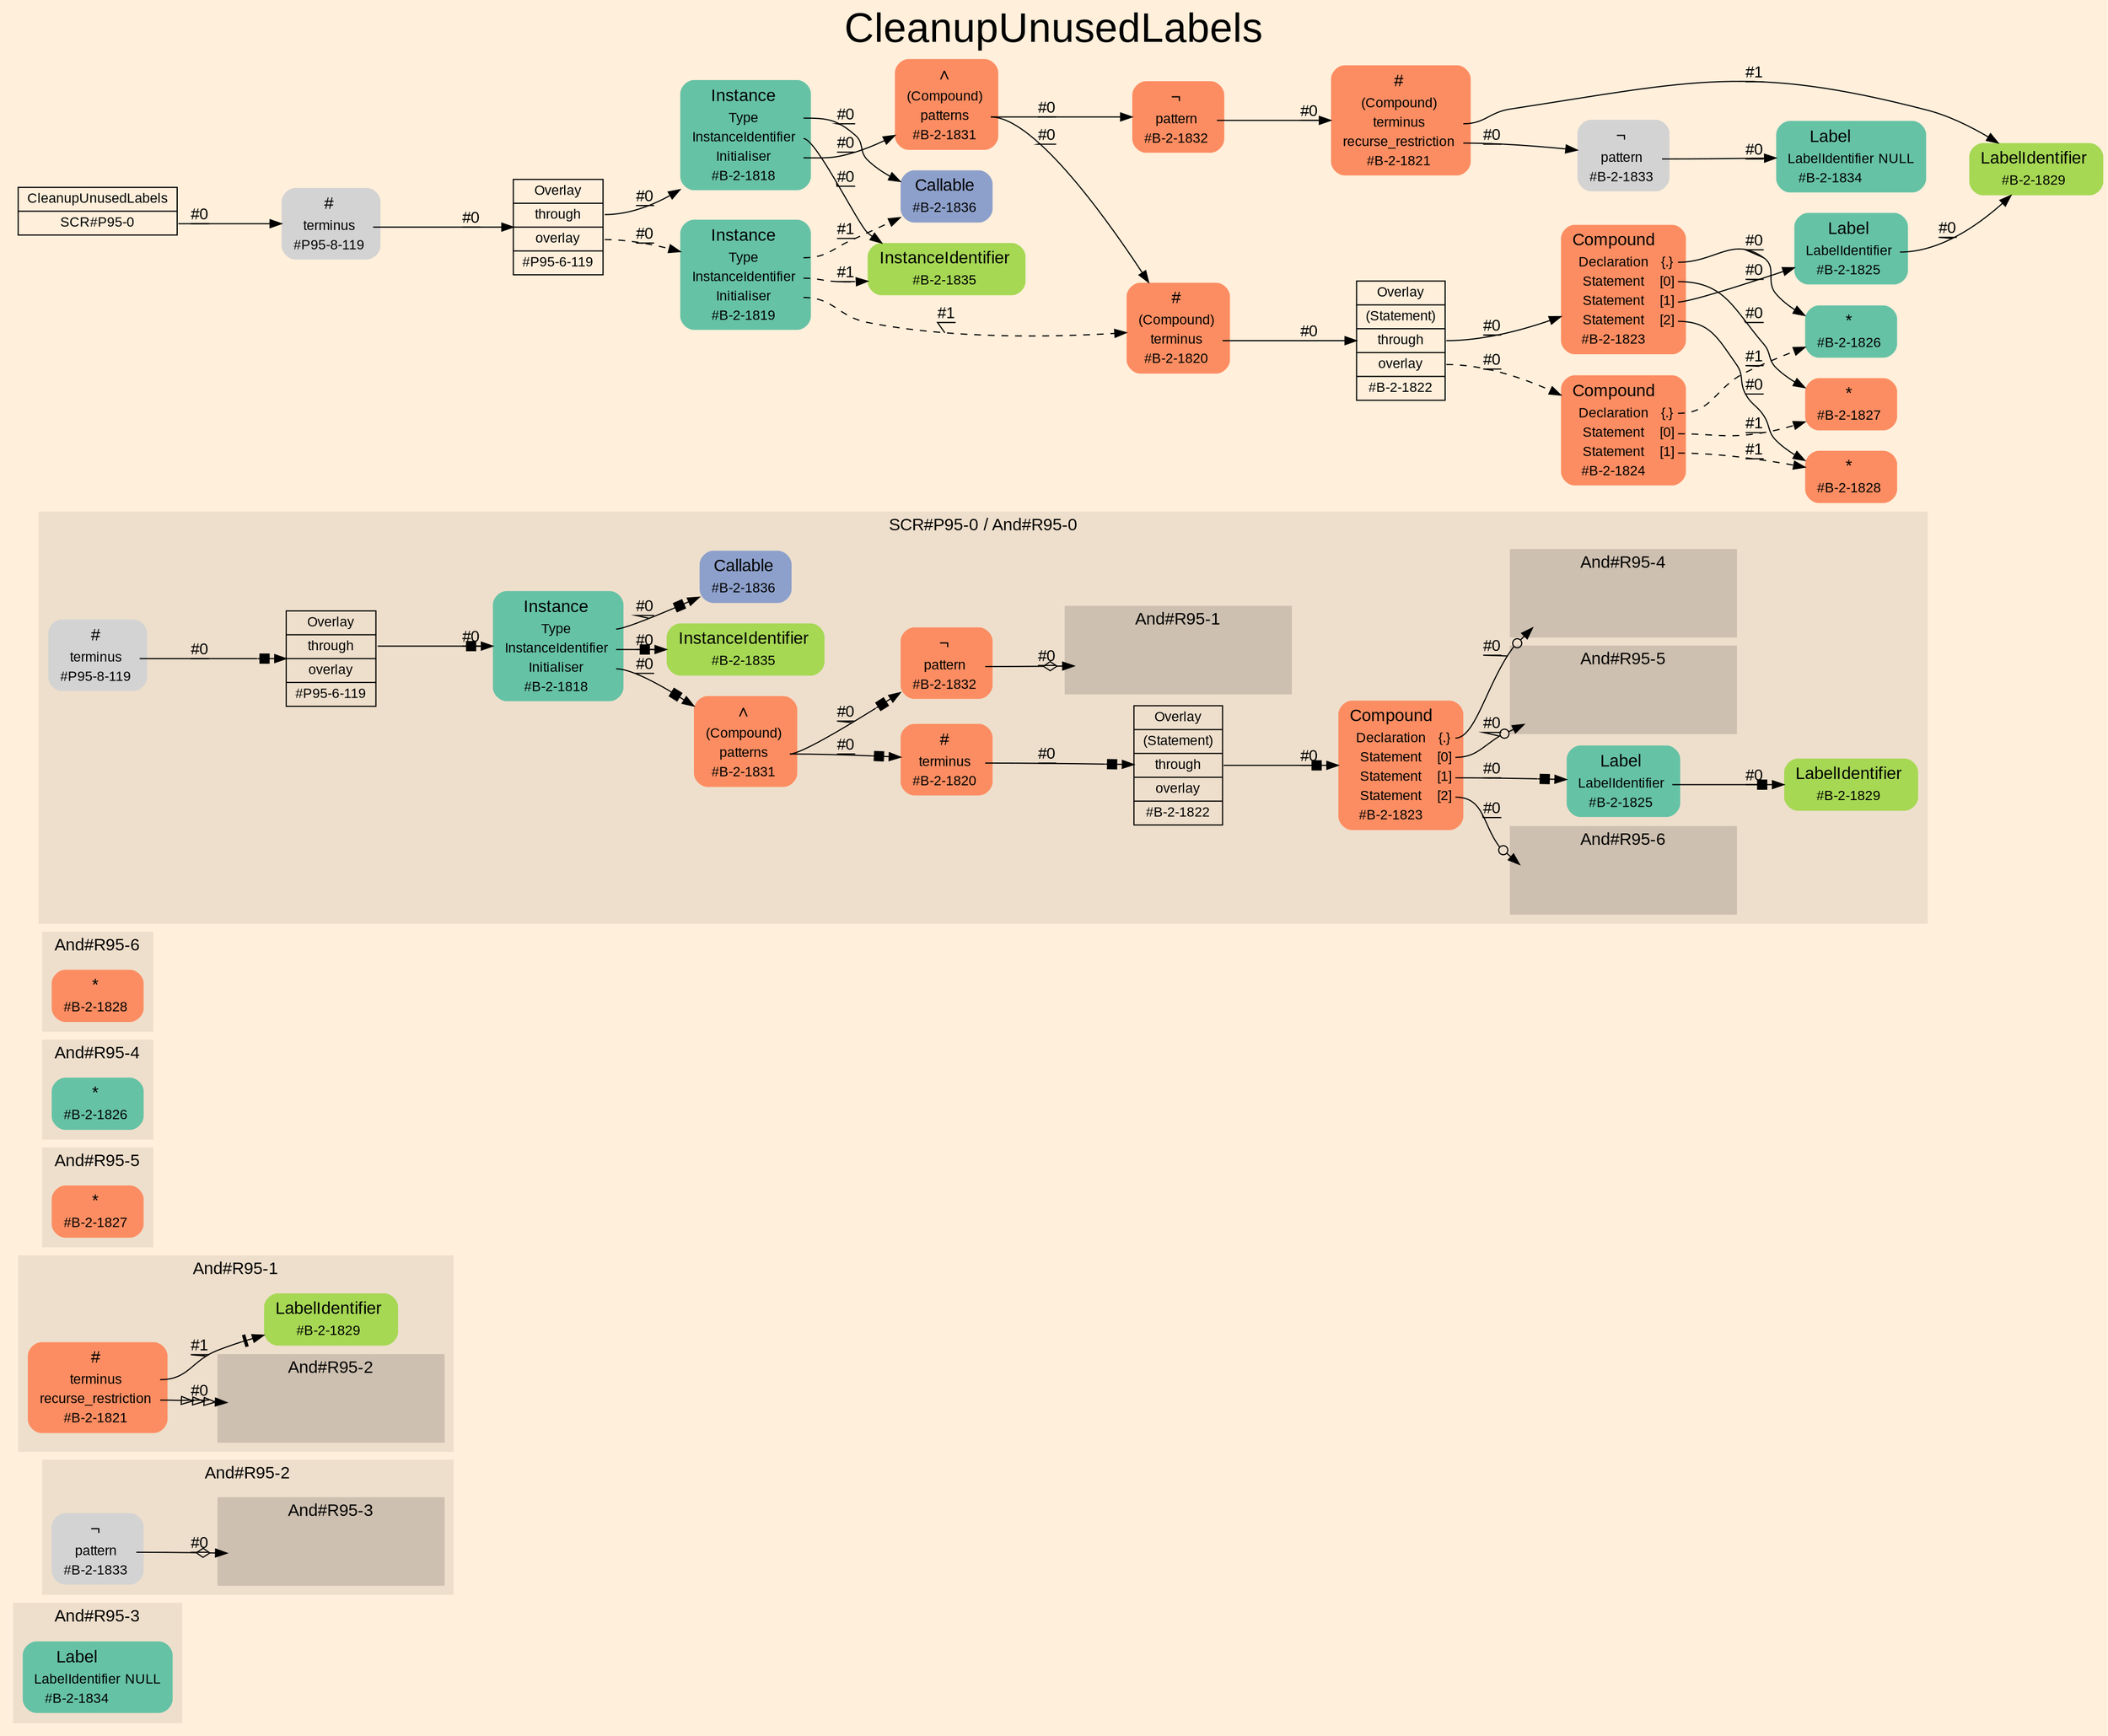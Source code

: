digraph "CleanupUnusedLabels" {
label = "CleanupUnusedLabels"
labelloc = t
fontsize = "36"
graph [
    rankdir = "LR"
    ranksep = 0.3
    bgcolor = antiquewhite1
    color = black
    fontcolor = black
    fontname = "Arial"
];
node [
    fontname = "Arial"
];
edge [
    fontname = "Arial"
];

// -------------------- figure And#R95-3 --------------------
// -------- region And#R95-3 ----------
subgraph "clusterAnd#R95-3" {
    label = "And#R95-3"
    style = "filled"
    color = antiquewhite2
    fontsize = "15"
    // -------- block And#R95-3[#B-2-1834] ----------
    "And#R95-3[#B-2-1834]" [
        shape = "plaintext"
        fillcolor = "/set28/1"
        label = <<TABLE BORDER="0" CELLBORDER="0" CELLSPACING="0">
         <TR><TD><FONT POINT-SIZE="15.0">Label</FONT></TD><TD></TD></TR>
         <TR><TD>LabelIdentifier</TD><TD PORT="port0">NULL</TD></TR>
         <TR><TD>#B-2-1834</TD><TD PORT="port1"></TD></TR>
        </TABLE>>
        style = "rounded,filled"
        fontsize = "12"
    ];
    
}


// -------------------- figure And#R95-2 --------------------
// -------- region And#R95-2 ----------
subgraph "clusterAnd#R95-2" {
    label = "And#R95-2"
    style = "filled"
    color = antiquewhite2
    fontsize = "15"
    // -------- block And#R95-2[#B-2-1833] ----------
    "And#R95-2[#B-2-1833]" [
        shape = "plaintext"
        label = <<TABLE BORDER="0" CELLBORDER="0" CELLSPACING="0">
         <TR><TD><FONT POINT-SIZE="15.0">¬</FONT></TD><TD></TD></TR>
         <TR><TD>pattern</TD><TD PORT="port0"></TD></TR>
         <TR><TD>#B-2-1833</TD><TD PORT="port1"></TD></TR>
        </TABLE>>
        style = "rounded,filled"
        fontsize = "12"
    ];
    
    "And#R95-2[#B-2-1833]":port0 -> "#0->And#R95-2[#B-2-1834]" [
        arrowhead="normalnoneodiamond"
        label = "#0"
        decorate = true
        color = black
        fontcolor = black
    ];
    
    // -------- region And#R95-2[And#R95-3] ----------
    subgraph "clusterAnd#R95-2[And#R95-3]" {
        label = "And#R95-3"
        style = "filled"
        color = antiquewhite3
        fontsize = "15"
        // -------- block #0->And#R95-2[#B-2-1834] ----------
        "#0->And#R95-2[#B-2-1834]" [
            shape = "none"
            style = "invisible"
        ];
        
    }
    
}


// -------------------- figure And#R95-1 --------------------
// -------- block And#R95-1[#B-2-1829] ----------
"And#R95-1[#B-2-1829]" [
    shape = "plaintext"
    fillcolor = "/set28/5"
    label = <<TABLE BORDER="0" CELLBORDER="0" CELLSPACING="0">
     <TR><TD><FONT POINT-SIZE="15.0">LabelIdentifier</FONT></TD><TD></TD></TR>
     <TR><TD>#B-2-1829</TD><TD PORT="port0"></TD></TR>
    </TABLE>>
    style = "rounded,filled"
    fontsize = "12"
];

// -------- region And#R95-1 ----------
subgraph "clusterAnd#R95-1" {
    label = "And#R95-1"
    style = "filled"
    color = antiquewhite2
    fontsize = "15"
    // -------- block And#R95-1[#B-2-1821] ----------
    "And#R95-1[#B-2-1821]" [
        shape = "plaintext"
        fillcolor = "/set28/2"
        label = <<TABLE BORDER="0" CELLBORDER="0" CELLSPACING="0">
         <TR><TD><FONT POINT-SIZE="15.0">#</FONT></TD><TD></TD></TR>
         <TR><TD>terminus</TD><TD PORT="port0"></TD></TR>
         <TR><TD>recurse_restriction</TD><TD PORT="port1"></TD></TR>
         <TR><TD>#B-2-1821</TD><TD PORT="port2"></TD></TR>
        </TABLE>>
        style = "rounded,filled"
        fontsize = "12"
    ];
    
    "And#R95-1[#B-2-1821]":port0 -> "And#R95-1[#B-2-1829]" [
        arrowhead="normalnonetee"
        label = "#1"
        decorate = true
        color = black
        fontcolor = black
    ];
    
    "And#R95-1[#B-2-1821]":port1 -> "#0->And#R95-1[#B-2-1833]" [
        arrowhead="normalonormalonormalonormal"
        label = "#0"
        decorate = true
        color = black
        fontcolor = black
    ];
    
    // -------- region And#R95-1[And#R95-2] ----------
    subgraph "clusterAnd#R95-1[And#R95-2]" {
        label = "And#R95-2"
        style = "filled"
        color = antiquewhite3
        fontsize = "15"
        // -------- block #0->And#R95-1[#B-2-1833] ----------
        "#0->And#R95-1[#B-2-1833]" [
            shape = "none"
            style = "invisible"
        ];
        
    }
    
}


// -------------------- figure And#R95-5 --------------------
// -------- region And#R95-5 ----------
subgraph "clusterAnd#R95-5" {
    label = "And#R95-5"
    style = "filled"
    color = antiquewhite2
    fontsize = "15"
    // -------- block And#R95-5[#B-2-1827] ----------
    "And#R95-5[#B-2-1827]" [
        shape = "plaintext"
        fillcolor = "/set28/2"
        label = <<TABLE BORDER="0" CELLBORDER="0" CELLSPACING="0">
         <TR><TD><FONT POINT-SIZE="15.0">*</FONT></TD><TD></TD></TR>
         <TR><TD>#B-2-1827</TD><TD PORT="port0"></TD></TR>
        </TABLE>>
        style = "rounded,filled"
        fontsize = "12"
    ];
    
}


// -------------------- figure And#R95-4 --------------------
// -------- region And#R95-4 ----------
subgraph "clusterAnd#R95-4" {
    label = "And#R95-4"
    style = "filled"
    color = antiquewhite2
    fontsize = "15"
    // -------- block And#R95-4[#B-2-1826] ----------
    "And#R95-4[#B-2-1826]" [
        shape = "plaintext"
        fillcolor = "/set28/1"
        label = <<TABLE BORDER="0" CELLBORDER="0" CELLSPACING="0">
         <TR><TD><FONT POINT-SIZE="15.0">*</FONT></TD><TD></TD></TR>
         <TR><TD>#B-2-1826</TD><TD PORT="port0"></TD></TR>
        </TABLE>>
        style = "rounded,filled"
        fontsize = "12"
    ];
    
}


// -------------------- figure And#R95-6 --------------------
// -------- region And#R95-6 ----------
subgraph "clusterAnd#R95-6" {
    label = "And#R95-6"
    style = "filled"
    color = antiquewhite2
    fontsize = "15"
    // -------- block And#R95-6[#B-2-1828] ----------
    "And#R95-6[#B-2-1828]" [
        shape = "plaintext"
        fillcolor = "/set28/2"
        label = <<TABLE BORDER="0" CELLBORDER="0" CELLSPACING="0">
         <TR><TD><FONT POINT-SIZE="15.0">*</FONT></TD><TD></TD></TR>
         <TR><TD>#B-2-1828</TD><TD PORT="port0"></TD></TR>
        </TABLE>>
        style = "rounded,filled"
        fontsize = "12"
    ];
    
}


// -------------------- figure And#R95-0 --------------------
// -------- region And#R95-0 ----------
subgraph "clusterAnd#R95-0" {
    label = "SCR#P95-0 / And#R95-0"
    style = "filled"
    color = antiquewhite2
    fontsize = "15"
    // -------- block And#R95-0[#B-2-1818] ----------
    "And#R95-0[#B-2-1818]" [
        shape = "plaintext"
        fillcolor = "/set28/1"
        label = <<TABLE BORDER="0" CELLBORDER="0" CELLSPACING="0">
         <TR><TD><FONT POINT-SIZE="15.0">Instance</FONT></TD><TD></TD></TR>
         <TR><TD>Type</TD><TD PORT="port0"></TD></TR>
         <TR><TD>InstanceIdentifier</TD><TD PORT="port1"></TD></TR>
         <TR><TD>Initialiser</TD><TD PORT="port2"></TD></TR>
         <TR><TD>#B-2-1818</TD><TD PORT="port3"></TD></TR>
        </TABLE>>
        style = "rounded,filled"
        fontsize = "12"
    ];
    
    "And#R95-0[#B-2-1818]":port0 -> "And#R95-0[#B-2-1836]" [
        arrowhead="normalnonebox"
        label = "#0"
        decorate = true
        color = black
        fontcolor = black
    ];
    
    "And#R95-0[#B-2-1818]":port1 -> "And#R95-0[#B-2-1835]" [
        arrowhead="normalnonebox"
        label = "#0"
        decorate = true
        color = black
        fontcolor = black
    ];
    
    "And#R95-0[#B-2-1818]":port2 -> "And#R95-0[#B-2-1831]" [
        arrowhead="normalnonebox"
        label = "#0"
        decorate = true
        color = black
        fontcolor = black
    ];
    
    // -------- block And#R95-0[#B-2-1820] ----------
    "And#R95-0[#B-2-1820]" [
        shape = "plaintext"
        fillcolor = "/set28/2"
        label = <<TABLE BORDER="0" CELLBORDER="0" CELLSPACING="0">
         <TR><TD><FONT POINT-SIZE="15.0">#</FONT></TD><TD></TD></TR>
         <TR><TD>terminus</TD><TD PORT="port0"></TD></TR>
         <TR><TD>#B-2-1820</TD><TD PORT="port1"></TD></TR>
        </TABLE>>
        style = "rounded,filled"
        fontsize = "12"
    ];
    
    "And#R95-0[#B-2-1820]":port0 -> "And#R95-0[#B-2-1822]" [
        arrowhead="normalnonebox"
        label = "#0"
        decorate = true
        color = black
        fontcolor = black
    ];
    
    // -------- block And#R95-0[#B-2-1822] ----------
    "And#R95-0[#B-2-1822]" [
        shape = "record"
        fillcolor = antiquewhite2
        label = "<fixed> Overlay | <port0> (Statement) | <port1> through | <port2> overlay | <port3> #B-2-1822"
        style = "filled"
        fontsize = "12"
        color = black
        fontcolor = black
    ];
    
    "And#R95-0[#B-2-1822]":port1 -> "And#R95-0[#B-2-1823]" [
        arrowhead="normalnonebox"
        label = "#0"
        decorate = true
        color = black
        fontcolor = black
    ];
    
    // -------- block And#R95-0[#B-2-1823] ----------
    "And#R95-0[#B-2-1823]" [
        shape = "plaintext"
        fillcolor = "/set28/2"
        label = <<TABLE BORDER="0" CELLBORDER="0" CELLSPACING="0">
         <TR><TD><FONT POINT-SIZE="15.0">Compound</FONT></TD><TD></TD></TR>
         <TR><TD>Declaration</TD><TD PORT="port0">{.}</TD></TR>
         <TR><TD>Statement</TD><TD PORT="port1">[0]</TD></TR>
         <TR><TD>Statement</TD><TD PORT="port2">[1]</TD></TR>
         <TR><TD>Statement</TD><TD PORT="port3">[2]</TD></TR>
         <TR><TD>#B-2-1823</TD><TD PORT="port4"></TD></TR>
        </TABLE>>
        style = "rounded,filled"
        fontsize = "12"
    ];
    
    "And#R95-0[#B-2-1823]":port0 -> "#0->And#R95-0[#B-2-1826]" [
        arrowhead="normalnoneodot"
        label = "#0"
        decorate = true
        color = black
        fontcolor = black
    ];
    
    "And#R95-0[#B-2-1823]":port1 -> "#0->And#R95-0[#B-2-1827]" [
        arrowhead="normalnoneodot"
        label = "#0"
        decorate = true
        color = black
        fontcolor = black
    ];
    
    "And#R95-0[#B-2-1823]":port2 -> "And#R95-0[#B-2-1825]" [
        arrowhead="normalnonebox"
        label = "#0"
        decorate = true
        color = black
        fontcolor = black
    ];
    
    "And#R95-0[#B-2-1823]":port3 -> "#0->And#R95-0[#B-2-1828]" [
        arrowhead="normalnoneodot"
        label = "#0"
        decorate = true
        color = black
        fontcolor = black
    ];
    
    // -------- block And#R95-0[#B-2-1825] ----------
    "And#R95-0[#B-2-1825]" [
        shape = "plaintext"
        fillcolor = "/set28/1"
        label = <<TABLE BORDER="0" CELLBORDER="0" CELLSPACING="0">
         <TR><TD><FONT POINT-SIZE="15.0">Label</FONT></TD><TD></TD></TR>
         <TR><TD>LabelIdentifier</TD><TD PORT="port0"></TD></TR>
         <TR><TD>#B-2-1825</TD><TD PORT="port1"></TD></TR>
        </TABLE>>
        style = "rounded,filled"
        fontsize = "12"
    ];
    
    "And#R95-0[#B-2-1825]":port0 -> "And#R95-0[#B-2-1829]" [
        arrowhead="normalnonebox"
        label = "#0"
        decorate = true
        color = black
        fontcolor = black
    ];
    
    // -------- block And#R95-0[#B-2-1829] ----------
    "And#R95-0[#B-2-1829]" [
        shape = "plaintext"
        fillcolor = "/set28/5"
        label = <<TABLE BORDER="0" CELLBORDER="0" CELLSPACING="0">
         <TR><TD><FONT POINT-SIZE="15.0">LabelIdentifier</FONT></TD><TD></TD></TR>
         <TR><TD>#B-2-1829</TD><TD PORT="port0"></TD></TR>
        </TABLE>>
        style = "rounded,filled"
        fontsize = "12"
    ];
    
    // -------- block And#R95-0[#B-2-1831] ----------
    "And#R95-0[#B-2-1831]" [
        shape = "plaintext"
        fillcolor = "/set28/2"
        label = <<TABLE BORDER="0" CELLBORDER="0" CELLSPACING="0">
         <TR><TD><FONT POINT-SIZE="15.0">∧</FONT></TD><TD></TD></TR>
         <TR><TD>(Compound)</TD><TD PORT="port0"></TD></TR>
         <TR><TD>patterns</TD><TD PORT="port1"></TD></TR>
         <TR><TD>#B-2-1831</TD><TD PORT="port2"></TD></TR>
        </TABLE>>
        style = "rounded,filled"
        fontsize = "12"
    ];
    
    "And#R95-0[#B-2-1831]":port1 -> "And#R95-0[#B-2-1820]" [
        arrowhead="normalnonebox"
        label = "#0"
        decorate = true
        color = black
        fontcolor = black
    ];
    
    "And#R95-0[#B-2-1831]":port1 -> "And#R95-0[#B-2-1832]" [
        arrowhead="normalnonebox"
        label = "#0"
        decorate = true
        color = black
        fontcolor = black
    ];
    
    // -------- block And#R95-0[#B-2-1832] ----------
    "And#R95-0[#B-2-1832]" [
        shape = "plaintext"
        fillcolor = "/set28/2"
        label = <<TABLE BORDER="0" CELLBORDER="0" CELLSPACING="0">
         <TR><TD><FONT POINT-SIZE="15.0">¬</FONT></TD><TD></TD></TR>
         <TR><TD>pattern</TD><TD PORT="port0"></TD></TR>
         <TR><TD>#B-2-1832</TD><TD PORT="port1"></TD></TR>
        </TABLE>>
        style = "rounded,filled"
        fontsize = "12"
    ];
    
    "And#R95-0[#B-2-1832]":port0 -> "#0->And#R95-0[#B-2-1821]" [
        arrowhead="normalnoneodiamond"
        label = "#0"
        decorate = true
        color = black
        fontcolor = black
    ];
    
    // -------- block And#R95-0[#B-2-1835] ----------
    "And#R95-0[#B-2-1835]" [
        shape = "plaintext"
        fillcolor = "/set28/5"
        label = <<TABLE BORDER="0" CELLBORDER="0" CELLSPACING="0">
         <TR><TD><FONT POINT-SIZE="15.0">InstanceIdentifier</FONT></TD><TD></TD></TR>
         <TR><TD>#B-2-1835</TD><TD PORT="port0"></TD></TR>
        </TABLE>>
        style = "rounded,filled"
        fontsize = "12"
    ];
    
    // -------- block And#R95-0[#B-2-1836] ----------
    "And#R95-0[#B-2-1836]" [
        shape = "plaintext"
        fillcolor = "/set28/3"
        label = <<TABLE BORDER="0" CELLBORDER="0" CELLSPACING="0">
         <TR><TD><FONT POINT-SIZE="15.0">Callable</FONT></TD><TD></TD></TR>
         <TR><TD>#B-2-1836</TD><TD PORT="port0"></TD></TR>
        </TABLE>>
        style = "rounded,filled"
        fontsize = "12"
    ];
    
    // -------- block And#R95-0[#P95-6-119] ----------
    "And#R95-0[#P95-6-119]" [
        shape = "record"
        fillcolor = antiquewhite2
        label = "<fixed> Overlay | <port0> through | <port1> overlay | <port2> #P95-6-119"
        style = "filled"
        fontsize = "12"
        color = black
        fontcolor = black
    ];
    
    "And#R95-0[#P95-6-119]":port0 -> "And#R95-0[#B-2-1818]" [
        arrowhead="normalnonebox"
        label = "#0"
        decorate = true
        color = black
        fontcolor = black
    ];
    
    // -------- block And#R95-0[#P95-8-119] ----------
    "And#R95-0[#P95-8-119]" [
        shape = "plaintext"
        label = <<TABLE BORDER="0" CELLBORDER="0" CELLSPACING="0">
         <TR><TD><FONT POINT-SIZE="15.0">#</FONT></TD><TD></TD></TR>
         <TR><TD>terminus</TD><TD PORT="port0"></TD></TR>
         <TR><TD>#P95-8-119</TD><TD PORT="port1"></TD></TR>
        </TABLE>>
        style = "rounded,filled"
        fontsize = "12"
    ];
    
    "And#R95-0[#P95-8-119]":port0 -> "And#R95-0[#P95-6-119]" [
        arrowhead="normalnonebox"
        label = "#0"
        decorate = true
        color = black
        fontcolor = black
    ];
    
    // -------- region And#R95-0[And#R95-1] ----------
    subgraph "clusterAnd#R95-0[And#R95-1]" {
        label = "And#R95-1"
        style = "filled"
        color = antiquewhite3
        fontsize = "15"
        // -------- block #0->And#R95-0[#B-2-1821] ----------
        "#0->And#R95-0[#B-2-1821]" [
            shape = "none"
            style = "invisible"
        ];
        
    }
    
    // -------- region And#R95-0[And#R95-4] ----------
    subgraph "clusterAnd#R95-0[And#R95-4]" {
        label = "And#R95-4"
        style = "filled"
        color = antiquewhite3
        fontsize = "15"
        // -------- block #0->And#R95-0[#B-2-1826] ----------
        "#0->And#R95-0[#B-2-1826]" [
            shape = "none"
            style = "invisible"
        ];
        
    }
    
    // -------- region And#R95-0[And#R95-5] ----------
    subgraph "clusterAnd#R95-0[And#R95-5]" {
        label = "And#R95-5"
        style = "filled"
        color = antiquewhite3
        fontsize = "15"
        // -------- block #0->And#R95-0[#B-2-1827] ----------
        "#0->And#R95-0[#B-2-1827]" [
            shape = "none"
            style = "invisible"
        ];
        
    }
    
    // -------- region And#R95-0[And#R95-6] ----------
    subgraph "clusterAnd#R95-0[And#R95-6]" {
        label = "And#R95-6"
        style = "filled"
        color = antiquewhite3
        fontsize = "15"
        // -------- block #0->And#R95-0[#B-2-1828] ----------
        "#0->And#R95-0[#B-2-1828]" [
            shape = "none"
            style = "invisible"
        ];
        
    }
    
}


// -------------------- transformation figure --------------------
// -------- block CR#P95-0 ----------
"CR#P95-0" [
    shape = "record"
    fillcolor = antiquewhite1
    label = "<fixed> CleanupUnusedLabels | <port0> SCR#P95-0"
    style = "filled"
    fontsize = "12"
    color = black
    fontcolor = black
];

"CR#P95-0":port0 -> "#P95-8-119" [
    label = "#0"
    decorate = true
    color = black
    fontcolor = black
];

// -------- block #P95-8-119 ----------
"#P95-8-119" [
    shape = "plaintext"
    label = <<TABLE BORDER="0" CELLBORDER="0" CELLSPACING="0">
     <TR><TD><FONT POINT-SIZE="15.0">#</FONT></TD><TD></TD></TR>
     <TR><TD>terminus</TD><TD PORT="port0"></TD></TR>
     <TR><TD>#P95-8-119</TD><TD PORT="port1"></TD></TR>
    </TABLE>>
    style = "rounded,filled"
    fontsize = "12"
];

"#P95-8-119":port0 -> "#P95-6-119" [
    label = "#0"
    decorate = true
    color = black
    fontcolor = black
];

// -------- block #P95-6-119 ----------
"#P95-6-119" [
    shape = "record"
    fillcolor = antiquewhite1
    label = "<fixed> Overlay | <port0> through | <port1> overlay | <port2> #P95-6-119"
    style = "filled"
    fontsize = "12"
    color = black
    fontcolor = black
];

"#P95-6-119":port0 -> "#B-2-1818" [
    label = "#0"
    decorate = true
    color = black
    fontcolor = black
];

"#P95-6-119":port1 -> "#B-2-1819" [
    style="dashed"
    label = "#0"
    decorate = true
    color = black
    fontcolor = black
];

// -------- block #B-2-1818 ----------
"#B-2-1818" [
    shape = "plaintext"
    fillcolor = "/set28/1"
    label = <<TABLE BORDER="0" CELLBORDER="0" CELLSPACING="0">
     <TR><TD><FONT POINT-SIZE="15.0">Instance</FONT></TD><TD></TD></TR>
     <TR><TD>Type</TD><TD PORT="port0"></TD></TR>
     <TR><TD>InstanceIdentifier</TD><TD PORT="port1"></TD></TR>
     <TR><TD>Initialiser</TD><TD PORT="port2"></TD></TR>
     <TR><TD>#B-2-1818</TD><TD PORT="port3"></TD></TR>
    </TABLE>>
    style = "rounded,filled"
    fontsize = "12"
];

"#B-2-1818":port0 -> "#B-2-1836" [
    label = "#0"
    decorate = true
    color = black
    fontcolor = black
];

"#B-2-1818":port1 -> "#B-2-1835" [
    label = "#0"
    decorate = true
    color = black
    fontcolor = black
];

"#B-2-1818":port2 -> "#B-2-1831" [
    label = "#0"
    decorate = true
    color = black
    fontcolor = black
];

// -------- block #B-2-1836 ----------
"#B-2-1836" [
    shape = "plaintext"
    fillcolor = "/set28/3"
    label = <<TABLE BORDER="0" CELLBORDER="0" CELLSPACING="0">
     <TR><TD><FONT POINT-SIZE="15.0">Callable</FONT></TD><TD></TD></TR>
     <TR><TD>#B-2-1836</TD><TD PORT="port0"></TD></TR>
    </TABLE>>
    style = "rounded,filled"
    fontsize = "12"
];

// -------- block #B-2-1835 ----------
"#B-2-1835" [
    shape = "plaintext"
    fillcolor = "/set28/5"
    label = <<TABLE BORDER="0" CELLBORDER="0" CELLSPACING="0">
     <TR><TD><FONT POINT-SIZE="15.0">InstanceIdentifier</FONT></TD><TD></TD></TR>
     <TR><TD>#B-2-1835</TD><TD PORT="port0"></TD></TR>
    </TABLE>>
    style = "rounded,filled"
    fontsize = "12"
];

// -------- block #B-2-1831 ----------
"#B-2-1831" [
    shape = "plaintext"
    fillcolor = "/set28/2"
    label = <<TABLE BORDER="0" CELLBORDER="0" CELLSPACING="0">
     <TR><TD><FONT POINT-SIZE="15.0">∧</FONT></TD><TD></TD></TR>
     <TR><TD>(Compound)</TD><TD PORT="port0"></TD></TR>
     <TR><TD>patterns</TD><TD PORT="port1"></TD></TR>
     <TR><TD>#B-2-1831</TD><TD PORT="port2"></TD></TR>
    </TABLE>>
    style = "rounded,filled"
    fontsize = "12"
];

"#B-2-1831":port1 -> "#B-2-1820" [
    label = "#0"
    decorate = true
    color = black
    fontcolor = black
];

"#B-2-1831":port1 -> "#B-2-1832" [
    label = "#0"
    decorate = true
    color = black
    fontcolor = black
];

// -------- block #B-2-1820 ----------
"#B-2-1820" [
    shape = "plaintext"
    fillcolor = "/set28/2"
    label = <<TABLE BORDER="0" CELLBORDER="0" CELLSPACING="0">
     <TR><TD><FONT POINT-SIZE="15.0">#</FONT></TD><TD></TD></TR>
     <TR><TD>(Compound)</TD><TD PORT="port0"></TD></TR>
     <TR><TD>terminus</TD><TD PORT="port1"></TD></TR>
     <TR><TD>#B-2-1820</TD><TD PORT="port2"></TD></TR>
    </TABLE>>
    style = "rounded,filled"
    fontsize = "12"
];

"#B-2-1820":port1 -> "#B-2-1822" [
    label = "#0"
    decorate = true
    color = black
    fontcolor = black
];

// -------- block #B-2-1822 ----------
"#B-2-1822" [
    shape = "record"
    fillcolor = antiquewhite1
    label = "<fixed> Overlay | <port0> (Statement) | <port1> through | <port2> overlay | <port3> #B-2-1822"
    style = "filled"
    fontsize = "12"
    color = black
    fontcolor = black
];

"#B-2-1822":port1 -> "#B-2-1823" [
    label = "#0"
    decorate = true
    color = black
    fontcolor = black
];

"#B-2-1822":port2 -> "#B-2-1824" [
    style="dashed"
    label = "#0"
    decorate = true
    color = black
    fontcolor = black
];

// -------- block #B-2-1823 ----------
"#B-2-1823" [
    shape = "plaintext"
    fillcolor = "/set28/2"
    label = <<TABLE BORDER="0" CELLBORDER="0" CELLSPACING="0">
     <TR><TD><FONT POINT-SIZE="15.0">Compound</FONT></TD><TD></TD></TR>
     <TR><TD>Declaration</TD><TD PORT="port0">{.}</TD></TR>
     <TR><TD>Statement</TD><TD PORT="port1">[0]</TD></TR>
     <TR><TD>Statement</TD><TD PORT="port2">[1]</TD></TR>
     <TR><TD>Statement</TD><TD PORT="port3">[2]</TD></TR>
     <TR><TD>#B-2-1823</TD><TD PORT="port4"></TD></TR>
    </TABLE>>
    style = "rounded,filled"
    fontsize = "12"
];

"#B-2-1823":port0 -> "#B-2-1826" [
    label = "#0"
    decorate = true
    color = black
    fontcolor = black
];

"#B-2-1823":port1 -> "#B-2-1827" [
    label = "#0"
    decorate = true
    color = black
    fontcolor = black
];

"#B-2-1823":port2 -> "#B-2-1825" [
    label = "#0"
    decorate = true
    color = black
    fontcolor = black
];

"#B-2-1823":port3 -> "#B-2-1828" [
    label = "#0"
    decorate = true
    color = black
    fontcolor = black
];

// -------- block #B-2-1826 ----------
"#B-2-1826" [
    shape = "plaintext"
    fillcolor = "/set28/1"
    label = <<TABLE BORDER="0" CELLBORDER="0" CELLSPACING="0">
     <TR><TD><FONT POINT-SIZE="15.0">*</FONT></TD><TD></TD></TR>
     <TR><TD>#B-2-1826</TD><TD PORT="port0"></TD></TR>
    </TABLE>>
    style = "rounded,filled"
    fontsize = "12"
];

// -------- block #B-2-1827 ----------
"#B-2-1827" [
    shape = "plaintext"
    fillcolor = "/set28/2"
    label = <<TABLE BORDER="0" CELLBORDER="0" CELLSPACING="0">
     <TR><TD><FONT POINT-SIZE="15.0">*</FONT></TD><TD></TD></TR>
     <TR><TD>#B-2-1827</TD><TD PORT="port0"></TD></TR>
    </TABLE>>
    style = "rounded,filled"
    fontsize = "12"
];

// -------- block #B-2-1825 ----------
"#B-2-1825" [
    shape = "plaintext"
    fillcolor = "/set28/1"
    label = <<TABLE BORDER="0" CELLBORDER="0" CELLSPACING="0">
     <TR><TD><FONT POINT-SIZE="15.0">Label</FONT></TD><TD></TD></TR>
     <TR><TD>LabelIdentifier</TD><TD PORT="port0"></TD></TR>
     <TR><TD>#B-2-1825</TD><TD PORT="port1"></TD></TR>
    </TABLE>>
    style = "rounded,filled"
    fontsize = "12"
];

"#B-2-1825":port0 -> "#B-2-1829" [
    label = "#0"
    decorate = true
    color = black
    fontcolor = black
];

// -------- block #B-2-1829 ----------
"#B-2-1829" [
    shape = "plaintext"
    fillcolor = "/set28/5"
    label = <<TABLE BORDER="0" CELLBORDER="0" CELLSPACING="0">
     <TR><TD><FONT POINT-SIZE="15.0">LabelIdentifier</FONT></TD><TD></TD></TR>
     <TR><TD>#B-2-1829</TD><TD PORT="port0"></TD></TR>
    </TABLE>>
    style = "rounded,filled"
    fontsize = "12"
];

// -------- block #B-2-1828 ----------
"#B-2-1828" [
    shape = "plaintext"
    fillcolor = "/set28/2"
    label = <<TABLE BORDER="0" CELLBORDER="0" CELLSPACING="0">
     <TR><TD><FONT POINT-SIZE="15.0">*</FONT></TD><TD></TD></TR>
     <TR><TD>#B-2-1828</TD><TD PORT="port0"></TD></TR>
    </TABLE>>
    style = "rounded,filled"
    fontsize = "12"
];

// -------- block #B-2-1824 ----------
"#B-2-1824" [
    shape = "plaintext"
    fillcolor = "/set28/2"
    label = <<TABLE BORDER="0" CELLBORDER="0" CELLSPACING="0">
     <TR><TD><FONT POINT-SIZE="15.0">Compound</FONT></TD><TD></TD></TR>
     <TR><TD>Declaration</TD><TD PORT="port0">{.}</TD></TR>
     <TR><TD>Statement</TD><TD PORT="port1">[0]</TD></TR>
     <TR><TD>Statement</TD><TD PORT="port2">[1]</TD></TR>
     <TR><TD>#B-2-1824</TD><TD PORT="port3"></TD></TR>
    </TABLE>>
    style = "rounded,filled"
    fontsize = "12"
];

"#B-2-1824":port0 -> "#B-2-1826" [
    style="dashed"
    label = "#1"
    decorate = true
    color = black
    fontcolor = black
];

"#B-2-1824":port1 -> "#B-2-1827" [
    style="dashed"
    label = "#1"
    decorate = true
    color = black
    fontcolor = black
];

"#B-2-1824":port2 -> "#B-2-1828" [
    style="dashed"
    label = "#1"
    decorate = true
    color = black
    fontcolor = black
];

// -------- block #B-2-1832 ----------
"#B-2-1832" [
    shape = "plaintext"
    fillcolor = "/set28/2"
    label = <<TABLE BORDER="0" CELLBORDER="0" CELLSPACING="0">
     <TR><TD><FONT POINT-SIZE="15.0">¬</FONT></TD><TD></TD></TR>
     <TR><TD>pattern</TD><TD PORT="port0"></TD></TR>
     <TR><TD>#B-2-1832</TD><TD PORT="port1"></TD></TR>
    </TABLE>>
    style = "rounded,filled"
    fontsize = "12"
];

"#B-2-1832":port0 -> "#B-2-1821" [
    label = "#0"
    decorate = true
    color = black
    fontcolor = black
];

// -------- block #B-2-1821 ----------
"#B-2-1821" [
    shape = "plaintext"
    fillcolor = "/set28/2"
    label = <<TABLE BORDER="0" CELLBORDER="0" CELLSPACING="0">
     <TR><TD><FONT POINT-SIZE="15.0">#</FONT></TD><TD></TD></TR>
     <TR><TD>(Compound)</TD><TD PORT="port0"></TD></TR>
     <TR><TD>terminus</TD><TD PORT="port1"></TD></TR>
     <TR><TD>recurse_restriction</TD><TD PORT="port2"></TD></TR>
     <TR><TD>#B-2-1821</TD><TD PORT="port3"></TD></TR>
    </TABLE>>
    style = "rounded,filled"
    fontsize = "12"
];

"#B-2-1821":port1 -> "#B-2-1829" [
    label = "#1"
    decorate = true
    color = black
    fontcolor = black
];

"#B-2-1821":port2 -> "#B-2-1833" [
    label = "#0"
    decorate = true
    color = black
    fontcolor = black
];

// -------- block #B-2-1833 ----------
"#B-2-1833" [
    shape = "plaintext"
    label = <<TABLE BORDER="0" CELLBORDER="0" CELLSPACING="0">
     <TR><TD><FONT POINT-SIZE="15.0">¬</FONT></TD><TD></TD></TR>
     <TR><TD>pattern</TD><TD PORT="port0"></TD></TR>
     <TR><TD>#B-2-1833</TD><TD PORT="port1"></TD></TR>
    </TABLE>>
    style = "rounded,filled"
    fontsize = "12"
];

"#B-2-1833":port0 -> "#B-2-1834" [
    label = "#0"
    decorate = true
    color = black
    fontcolor = black
];

// -------- block #B-2-1834 ----------
"#B-2-1834" [
    shape = "plaintext"
    fillcolor = "/set28/1"
    label = <<TABLE BORDER="0" CELLBORDER="0" CELLSPACING="0">
     <TR><TD><FONT POINT-SIZE="15.0">Label</FONT></TD><TD></TD></TR>
     <TR><TD>LabelIdentifier</TD><TD PORT="port0">NULL</TD></TR>
     <TR><TD>#B-2-1834</TD><TD PORT="port1"></TD></TR>
    </TABLE>>
    style = "rounded,filled"
    fontsize = "12"
];

// -------- block #B-2-1819 ----------
"#B-2-1819" [
    shape = "plaintext"
    fillcolor = "/set28/1"
    label = <<TABLE BORDER="0" CELLBORDER="0" CELLSPACING="0">
     <TR><TD><FONT POINT-SIZE="15.0">Instance</FONT></TD><TD></TD></TR>
     <TR><TD>Type</TD><TD PORT="port0"></TD></TR>
     <TR><TD>InstanceIdentifier</TD><TD PORT="port1"></TD></TR>
     <TR><TD>Initialiser</TD><TD PORT="port2"></TD></TR>
     <TR><TD>#B-2-1819</TD><TD PORT="port3"></TD></TR>
    </TABLE>>
    style = "rounded,filled"
    fontsize = "12"
];

"#B-2-1819":port0 -> "#B-2-1836" [
    style="dashed"
    label = "#1"
    decorate = true
    color = black
    fontcolor = black
];

"#B-2-1819":port1 -> "#B-2-1835" [
    style="dashed"
    label = "#1"
    decorate = true
    color = black
    fontcolor = black
];

"#B-2-1819":port2 -> "#B-2-1820" [
    style="dashed"
    label = "#1"
    decorate = true
    color = black
    fontcolor = black
];


}
